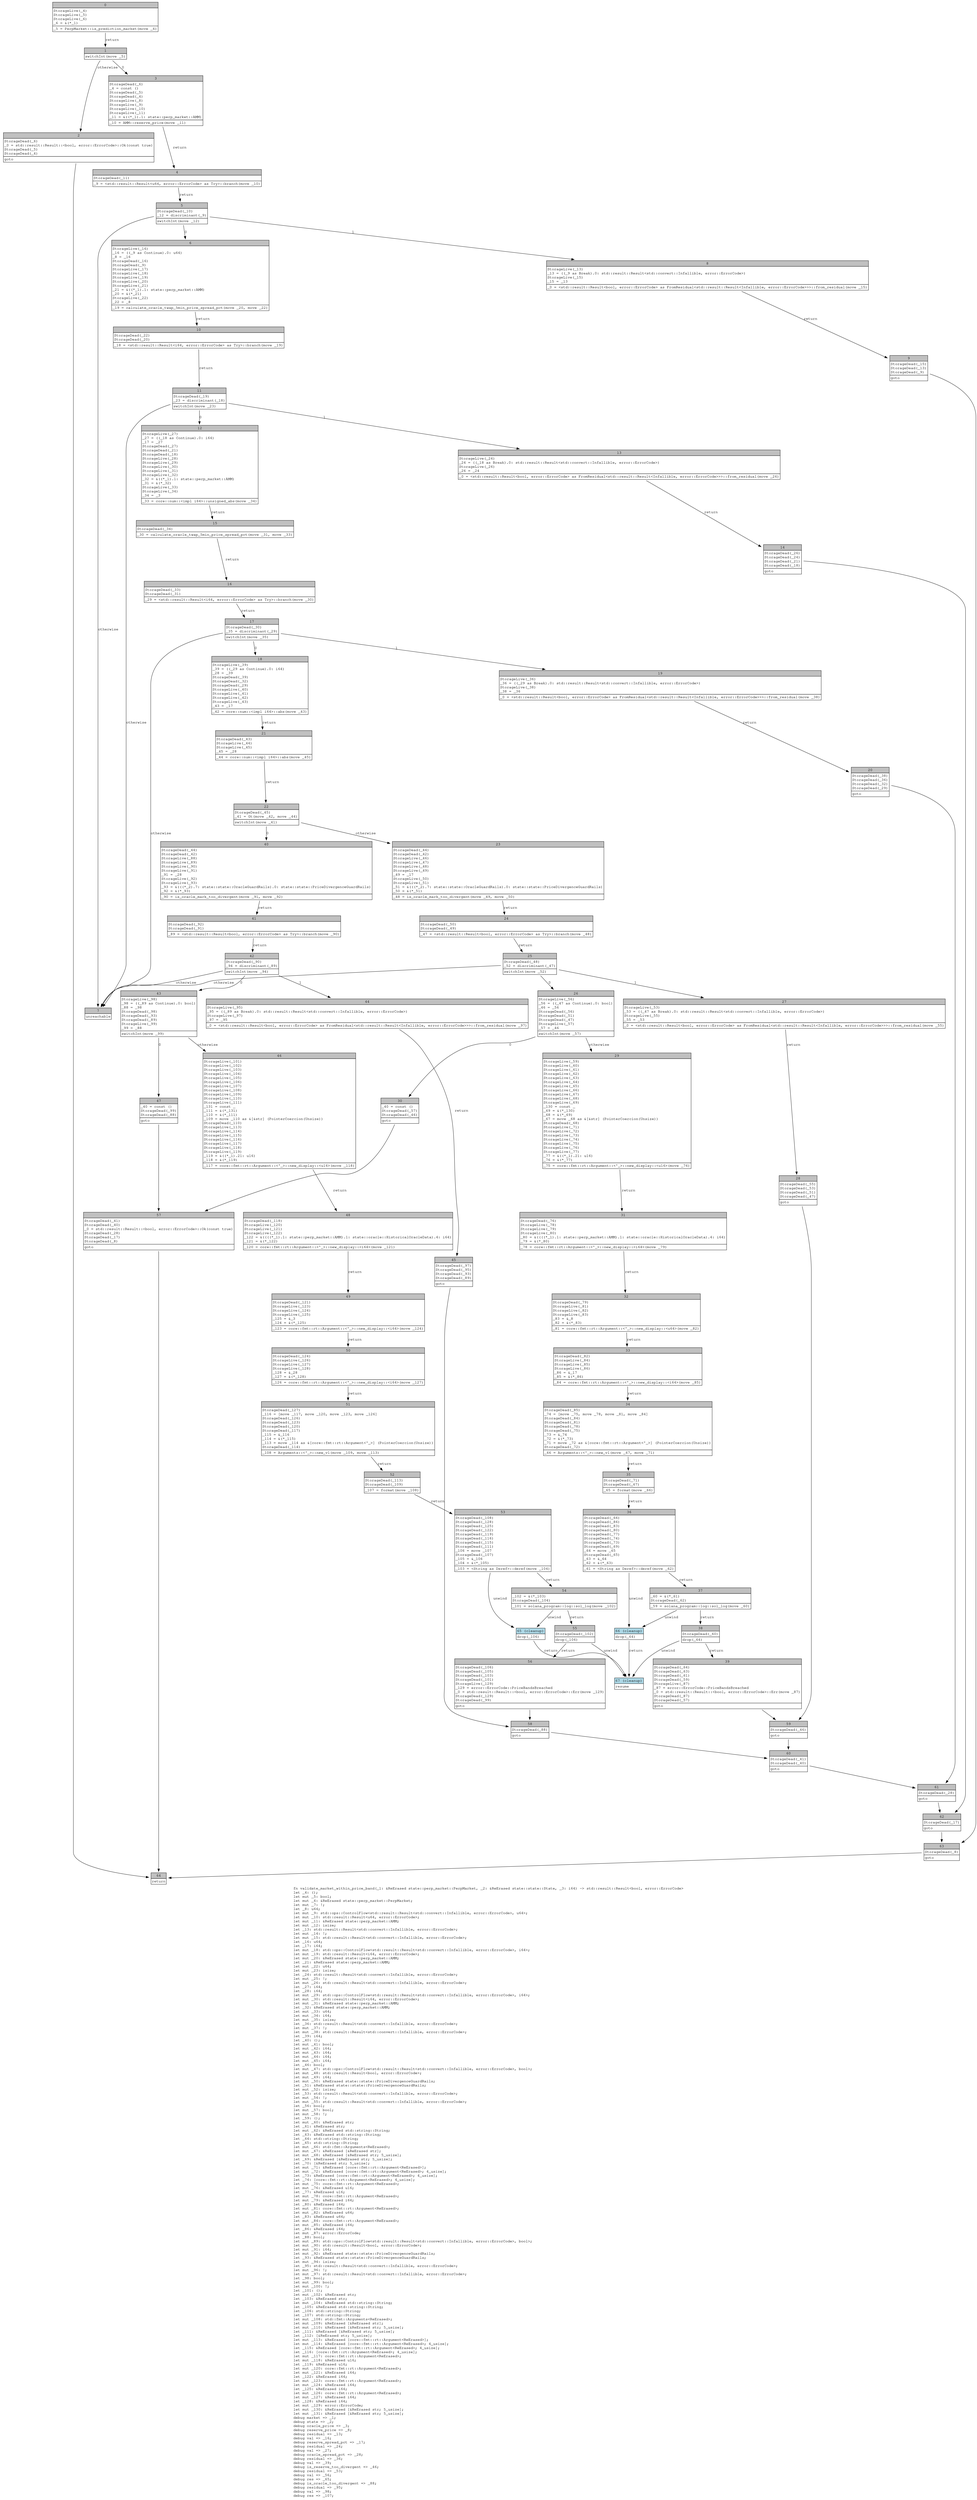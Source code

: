 digraph Mir_0_525 {
    graph [fontname="Courier, monospace"];
    node [fontname="Courier, monospace"];
    edge [fontname="Courier, monospace"];
    label=<fn validate_market_within_price_band(_1: &amp;ReErased state::perp_market::PerpMarket, _2: &amp;ReErased state::state::State, _3: i64) -&gt; std::result::Result&lt;bool, error::ErrorCode&gt;<br align="left"/>let _4: ();<br align="left"/>let mut _5: bool;<br align="left"/>let mut _6: &amp;ReErased state::perp_market::PerpMarket;<br align="left"/>let mut _7: !;<br align="left"/>let _8: u64;<br align="left"/>let mut _9: std::ops::ControlFlow&lt;std::result::Result&lt;std::convert::Infallible, error::ErrorCode&gt;, u64&gt;;<br align="left"/>let mut _10: std::result::Result&lt;u64, error::ErrorCode&gt;;<br align="left"/>let mut _11: &amp;ReErased state::perp_market::AMM;<br align="left"/>let mut _12: isize;<br align="left"/>let _13: std::result::Result&lt;std::convert::Infallible, error::ErrorCode&gt;;<br align="left"/>let mut _14: !;<br align="left"/>let mut _15: std::result::Result&lt;std::convert::Infallible, error::ErrorCode&gt;;<br align="left"/>let _16: u64;<br align="left"/>let _17: i64;<br align="left"/>let mut _18: std::ops::ControlFlow&lt;std::result::Result&lt;std::convert::Infallible, error::ErrorCode&gt;, i64&gt;;<br align="left"/>let mut _19: std::result::Result&lt;i64, error::ErrorCode&gt;;<br align="left"/>let mut _20: &amp;ReErased state::perp_market::AMM;<br align="left"/>let _21: &amp;ReErased state::perp_market::AMM;<br align="left"/>let mut _22: u64;<br align="left"/>let mut _23: isize;<br align="left"/>let _24: std::result::Result&lt;std::convert::Infallible, error::ErrorCode&gt;;<br align="left"/>let mut _25: !;<br align="left"/>let mut _26: std::result::Result&lt;std::convert::Infallible, error::ErrorCode&gt;;<br align="left"/>let _27: i64;<br align="left"/>let _28: i64;<br align="left"/>let mut _29: std::ops::ControlFlow&lt;std::result::Result&lt;std::convert::Infallible, error::ErrorCode&gt;, i64&gt;;<br align="left"/>let mut _30: std::result::Result&lt;i64, error::ErrorCode&gt;;<br align="left"/>let mut _31: &amp;ReErased state::perp_market::AMM;<br align="left"/>let _32: &amp;ReErased state::perp_market::AMM;<br align="left"/>let mut _33: u64;<br align="left"/>let mut _34: i64;<br align="left"/>let mut _35: isize;<br align="left"/>let _36: std::result::Result&lt;std::convert::Infallible, error::ErrorCode&gt;;<br align="left"/>let mut _37: !;<br align="left"/>let mut _38: std::result::Result&lt;std::convert::Infallible, error::ErrorCode&gt;;<br align="left"/>let _39: i64;<br align="left"/>let _40: ();<br align="left"/>let mut _41: bool;<br align="left"/>let mut _42: i64;<br align="left"/>let mut _43: i64;<br align="left"/>let mut _44: i64;<br align="left"/>let mut _45: i64;<br align="left"/>let _46: bool;<br align="left"/>let mut _47: std::ops::ControlFlow&lt;std::result::Result&lt;std::convert::Infallible, error::ErrorCode&gt;, bool&gt;;<br align="left"/>let mut _48: std::result::Result&lt;bool, error::ErrorCode&gt;;<br align="left"/>let mut _49: i64;<br align="left"/>let mut _50: &amp;ReErased state::state::PriceDivergenceGuardRails;<br align="left"/>let _51: &amp;ReErased state::state::PriceDivergenceGuardRails;<br align="left"/>let mut _52: isize;<br align="left"/>let _53: std::result::Result&lt;std::convert::Infallible, error::ErrorCode&gt;;<br align="left"/>let mut _54: !;<br align="left"/>let mut _55: std::result::Result&lt;std::convert::Infallible, error::ErrorCode&gt;;<br align="left"/>let _56: bool;<br align="left"/>let mut _57: bool;<br align="left"/>let mut _58: !;<br align="left"/>let _59: ();<br align="left"/>let mut _60: &amp;ReErased str;<br align="left"/>let _61: &amp;ReErased str;<br align="left"/>let mut _62: &amp;ReErased std::string::String;<br align="left"/>let _63: &amp;ReErased std::string::String;<br align="left"/>let _64: std::string::String;<br align="left"/>let _65: std::string::String;<br align="left"/>let mut _66: std::fmt::Arguments&lt;ReErased&gt;;<br align="left"/>let mut _67: &amp;ReErased [&amp;ReErased str];<br align="left"/>let mut _68: &amp;ReErased [&amp;ReErased str; 5_usize];<br align="left"/>let _69: &amp;ReErased [&amp;ReErased str; 5_usize];<br align="left"/>let _70: [&amp;ReErased str; 5_usize];<br align="left"/>let mut _71: &amp;ReErased [core::fmt::rt::Argument&lt;ReErased&gt;];<br align="left"/>let mut _72: &amp;ReErased [core::fmt::rt::Argument&lt;ReErased&gt;; 4_usize];<br align="left"/>let _73: &amp;ReErased [core::fmt::rt::Argument&lt;ReErased&gt;; 4_usize];<br align="left"/>let _74: [core::fmt::rt::Argument&lt;ReErased&gt;; 4_usize];<br align="left"/>let mut _75: core::fmt::rt::Argument&lt;ReErased&gt;;<br align="left"/>let mut _76: &amp;ReErased u16;<br align="left"/>let _77: &amp;ReErased u16;<br align="left"/>let mut _78: core::fmt::rt::Argument&lt;ReErased&gt;;<br align="left"/>let mut _79: &amp;ReErased i64;<br align="left"/>let _80: &amp;ReErased i64;<br align="left"/>let mut _81: core::fmt::rt::Argument&lt;ReErased&gt;;<br align="left"/>let mut _82: &amp;ReErased u64;<br align="left"/>let _83: &amp;ReErased u64;<br align="left"/>let mut _84: core::fmt::rt::Argument&lt;ReErased&gt;;<br align="left"/>let mut _85: &amp;ReErased i64;<br align="left"/>let _86: &amp;ReErased i64;<br align="left"/>let mut _87: error::ErrorCode;<br align="left"/>let _88: bool;<br align="left"/>let mut _89: std::ops::ControlFlow&lt;std::result::Result&lt;std::convert::Infallible, error::ErrorCode&gt;, bool&gt;;<br align="left"/>let mut _90: std::result::Result&lt;bool, error::ErrorCode&gt;;<br align="left"/>let mut _91: i64;<br align="left"/>let mut _92: &amp;ReErased state::state::PriceDivergenceGuardRails;<br align="left"/>let _93: &amp;ReErased state::state::PriceDivergenceGuardRails;<br align="left"/>let mut _94: isize;<br align="left"/>let _95: std::result::Result&lt;std::convert::Infallible, error::ErrorCode&gt;;<br align="left"/>let mut _96: !;<br align="left"/>let mut _97: std::result::Result&lt;std::convert::Infallible, error::ErrorCode&gt;;<br align="left"/>let _98: bool;<br align="left"/>let mut _99: bool;<br align="left"/>let mut _100: !;<br align="left"/>let _101: ();<br align="left"/>let mut _102: &amp;ReErased str;<br align="left"/>let _103: &amp;ReErased str;<br align="left"/>let mut _104: &amp;ReErased std::string::String;<br align="left"/>let _105: &amp;ReErased std::string::String;<br align="left"/>let _106: std::string::String;<br align="left"/>let _107: std::string::String;<br align="left"/>let mut _108: std::fmt::Arguments&lt;ReErased&gt;;<br align="left"/>let mut _109: &amp;ReErased [&amp;ReErased str];<br align="left"/>let mut _110: &amp;ReErased [&amp;ReErased str; 5_usize];<br align="left"/>let _111: &amp;ReErased [&amp;ReErased str; 5_usize];<br align="left"/>let _112: [&amp;ReErased str; 5_usize];<br align="left"/>let mut _113: &amp;ReErased [core::fmt::rt::Argument&lt;ReErased&gt;];<br align="left"/>let mut _114: &amp;ReErased [core::fmt::rt::Argument&lt;ReErased&gt;; 4_usize];<br align="left"/>let _115: &amp;ReErased [core::fmt::rt::Argument&lt;ReErased&gt;; 4_usize];<br align="left"/>let _116: [core::fmt::rt::Argument&lt;ReErased&gt;; 4_usize];<br align="left"/>let mut _117: core::fmt::rt::Argument&lt;ReErased&gt;;<br align="left"/>let mut _118: &amp;ReErased u16;<br align="left"/>let _119: &amp;ReErased u16;<br align="left"/>let mut _120: core::fmt::rt::Argument&lt;ReErased&gt;;<br align="left"/>let mut _121: &amp;ReErased i64;<br align="left"/>let _122: &amp;ReErased i64;<br align="left"/>let mut _123: core::fmt::rt::Argument&lt;ReErased&gt;;<br align="left"/>let mut _124: &amp;ReErased i64;<br align="left"/>let _125: &amp;ReErased i64;<br align="left"/>let mut _126: core::fmt::rt::Argument&lt;ReErased&gt;;<br align="left"/>let mut _127: &amp;ReErased i64;<br align="left"/>let _128: &amp;ReErased i64;<br align="left"/>let mut _129: error::ErrorCode;<br align="left"/>let mut _130: &amp;ReErased [&amp;ReErased str; 5_usize];<br align="left"/>let mut _131: &amp;ReErased [&amp;ReErased str; 5_usize];<br align="left"/>debug market =&gt; _1;<br align="left"/>debug state =&gt; _2;<br align="left"/>debug oracle_price =&gt; _3;<br align="left"/>debug reserve_price =&gt; _8;<br align="left"/>debug residual =&gt; _13;<br align="left"/>debug val =&gt; _16;<br align="left"/>debug reserve_spread_pct =&gt; _17;<br align="left"/>debug residual =&gt; _24;<br align="left"/>debug val =&gt; _27;<br align="left"/>debug oracle_spread_pct =&gt; _28;<br align="left"/>debug residual =&gt; _36;<br align="left"/>debug val =&gt; _39;<br align="left"/>debug is_reserve_too_divergent =&gt; _46;<br align="left"/>debug residual =&gt; _53;<br align="left"/>debug val =&gt; _56;<br align="left"/>debug res =&gt; _65;<br align="left"/>debug is_oracle_too_divergent =&gt; _88;<br align="left"/>debug residual =&gt; _95;<br align="left"/>debug val =&gt; _98;<br align="left"/>debug res =&gt; _107;<br align="left"/>>;
    bb0__0_525 [shape="none", label=<<table border="0" cellborder="1" cellspacing="0"><tr><td bgcolor="gray" align="center" colspan="1">0</td></tr><tr><td align="left" balign="left">StorageLive(_4)<br/>StorageLive(_5)<br/>StorageLive(_6)<br/>_6 = &amp;(*_1)<br/></td></tr><tr><td align="left">_5 = PerpMarket::is_prediction_market(move _6)</td></tr></table>>];
    bb1__0_525 [shape="none", label=<<table border="0" cellborder="1" cellspacing="0"><tr><td bgcolor="gray" align="center" colspan="1">1</td></tr><tr><td align="left">switchInt(move _5)</td></tr></table>>];
    bb2__0_525 [shape="none", label=<<table border="0" cellborder="1" cellspacing="0"><tr><td bgcolor="gray" align="center" colspan="1">2</td></tr><tr><td align="left" balign="left">StorageDead(_6)<br/>_0 = std::result::Result::&lt;bool, error::ErrorCode&gt;::Ok(const true)<br/>StorageDead(_5)<br/>StorageDead(_4)<br/></td></tr><tr><td align="left">goto</td></tr></table>>];
    bb3__0_525 [shape="none", label=<<table border="0" cellborder="1" cellspacing="0"><tr><td bgcolor="gray" align="center" colspan="1">3</td></tr><tr><td align="left" balign="left">StorageDead(_6)<br/>_4 = const ()<br/>StorageDead(_5)<br/>StorageDead(_4)<br/>StorageLive(_8)<br/>StorageLive(_9)<br/>StorageLive(_10)<br/>StorageLive(_11)<br/>_11 = &amp;((*_1).1: state::perp_market::AMM)<br/></td></tr><tr><td align="left">_10 = AMM::reserve_price(move _11)</td></tr></table>>];
    bb4__0_525 [shape="none", label=<<table border="0" cellborder="1" cellspacing="0"><tr><td bgcolor="gray" align="center" colspan="1">4</td></tr><tr><td align="left" balign="left">StorageDead(_11)<br/></td></tr><tr><td align="left">_9 = &lt;std::result::Result&lt;u64, error::ErrorCode&gt; as Try&gt;::branch(move _10)</td></tr></table>>];
    bb5__0_525 [shape="none", label=<<table border="0" cellborder="1" cellspacing="0"><tr><td bgcolor="gray" align="center" colspan="1">5</td></tr><tr><td align="left" balign="left">StorageDead(_10)<br/>_12 = discriminant(_9)<br/></td></tr><tr><td align="left">switchInt(move _12)</td></tr></table>>];
    bb6__0_525 [shape="none", label=<<table border="0" cellborder="1" cellspacing="0"><tr><td bgcolor="gray" align="center" colspan="1">6</td></tr><tr><td align="left" balign="left">StorageLive(_16)<br/>_16 = ((_9 as Continue).0: u64)<br/>_8 = _16<br/>StorageDead(_16)<br/>StorageDead(_9)<br/>StorageLive(_17)<br/>StorageLive(_18)<br/>StorageLive(_19)<br/>StorageLive(_20)<br/>StorageLive(_21)<br/>_21 = &amp;((*_1).1: state::perp_market::AMM)<br/>_20 = &amp;(*_21)<br/>StorageLive(_22)<br/>_22 = _8<br/></td></tr><tr><td align="left">_19 = calculate_oracle_twap_5min_price_spread_pct(move _20, move _22)</td></tr></table>>];
    bb7__0_525 [shape="none", label=<<table border="0" cellborder="1" cellspacing="0"><tr><td bgcolor="gray" align="center" colspan="1">7</td></tr><tr><td align="left">unreachable</td></tr></table>>];
    bb8__0_525 [shape="none", label=<<table border="0" cellborder="1" cellspacing="0"><tr><td bgcolor="gray" align="center" colspan="1">8</td></tr><tr><td align="left" balign="left">StorageLive(_13)<br/>_13 = ((_9 as Break).0: std::result::Result&lt;std::convert::Infallible, error::ErrorCode&gt;)<br/>StorageLive(_15)<br/>_15 = _13<br/></td></tr><tr><td align="left">_0 = &lt;std::result::Result&lt;bool, error::ErrorCode&gt; as FromResidual&lt;std::result::Result&lt;Infallible, error::ErrorCode&gt;&gt;&gt;::from_residual(move _15)</td></tr></table>>];
    bb9__0_525 [shape="none", label=<<table border="0" cellborder="1" cellspacing="0"><tr><td bgcolor="gray" align="center" colspan="1">9</td></tr><tr><td align="left" balign="left">StorageDead(_15)<br/>StorageDead(_13)<br/>StorageDead(_9)<br/></td></tr><tr><td align="left">goto</td></tr></table>>];
    bb10__0_525 [shape="none", label=<<table border="0" cellborder="1" cellspacing="0"><tr><td bgcolor="gray" align="center" colspan="1">10</td></tr><tr><td align="left" balign="left">StorageDead(_22)<br/>StorageDead(_20)<br/></td></tr><tr><td align="left">_18 = &lt;std::result::Result&lt;i64, error::ErrorCode&gt; as Try&gt;::branch(move _19)</td></tr></table>>];
    bb11__0_525 [shape="none", label=<<table border="0" cellborder="1" cellspacing="0"><tr><td bgcolor="gray" align="center" colspan="1">11</td></tr><tr><td align="left" balign="left">StorageDead(_19)<br/>_23 = discriminant(_18)<br/></td></tr><tr><td align="left">switchInt(move _23)</td></tr></table>>];
    bb12__0_525 [shape="none", label=<<table border="0" cellborder="1" cellspacing="0"><tr><td bgcolor="gray" align="center" colspan="1">12</td></tr><tr><td align="left" balign="left">StorageLive(_27)<br/>_27 = ((_18 as Continue).0: i64)<br/>_17 = _27<br/>StorageDead(_27)<br/>StorageDead(_21)<br/>StorageDead(_18)<br/>StorageLive(_28)<br/>StorageLive(_29)<br/>StorageLive(_30)<br/>StorageLive(_31)<br/>StorageLive(_32)<br/>_32 = &amp;((*_1).1: state::perp_market::AMM)<br/>_31 = &amp;(*_32)<br/>StorageLive(_33)<br/>StorageLive(_34)<br/>_34 = _3<br/></td></tr><tr><td align="left">_33 = core::num::&lt;impl i64&gt;::unsigned_abs(move _34)</td></tr></table>>];
    bb13__0_525 [shape="none", label=<<table border="0" cellborder="1" cellspacing="0"><tr><td bgcolor="gray" align="center" colspan="1">13</td></tr><tr><td align="left" balign="left">StorageLive(_24)<br/>_24 = ((_18 as Break).0: std::result::Result&lt;std::convert::Infallible, error::ErrorCode&gt;)<br/>StorageLive(_26)<br/>_26 = _24<br/></td></tr><tr><td align="left">_0 = &lt;std::result::Result&lt;bool, error::ErrorCode&gt; as FromResidual&lt;std::result::Result&lt;Infallible, error::ErrorCode&gt;&gt;&gt;::from_residual(move _26)</td></tr></table>>];
    bb14__0_525 [shape="none", label=<<table border="0" cellborder="1" cellspacing="0"><tr><td bgcolor="gray" align="center" colspan="1">14</td></tr><tr><td align="left" balign="left">StorageDead(_26)<br/>StorageDead(_24)<br/>StorageDead(_21)<br/>StorageDead(_18)<br/></td></tr><tr><td align="left">goto</td></tr></table>>];
    bb15__0_525 [shape="none", label=<<table border="0" cellborder="1" cellspacing="0"><tr><td bgcolor="gray" align="center" colspan="1">15</td></tr><tr><td align="left" balign="left">StorageDead(_34)<br/></td></tr><tr><td align="left">_30 = calculate_oracle_twap_5min_price_spread_pct(move _31, move _33)</td></tr></table>>];
    bb16__0_525 [shape="none", label=<<table border="0" cellborder="1" cellspacing="0"><tr><td bgcolor="gray" align="center" colspan="1">16</td></tr><tr><td align="left" balign="left">StorageDead(_33)<br/>StorageDead(_31)<br/></td></tr><tr><td align="left">_29 = &lt;std::result::Result&lt;i64, error::ErrorCode&gt; as Try&gt;::branch(move _30)</td></tr></table>>];
    bb17__0_525 [shape="none", label=<<table border="0" cellborder="1" cellspacing="0"><tr><td bgcolor="gray" align="center" colspan="1">17</td></tr><tr><td align="left" balign="left">StorageDead(_30)<br/>_35 = discriminant(_29)<br/></td></tr><tr><td align="left">switchInt(move _35)</td></tr></table>>];
    bb18__0_525 [shape="none", label=<<table border="0" cellborder="1" cellspacing="0"><tr><td bgcolor="gray" align="center" colspan="1">18</td></tr><tr><td align="left" balign="left">StorageLive(_39)<br/>_39 = ((_29 as Continue).0: i64)<br/>_28 = _39<br/>StorageDead(_39)<br/>StorageDead(_32)<br/>StorageDead(_29)<br/>StorageLive(_40)<br/>StorageLive(_41)<br/>StorageLive(_42)<br/>StorageLive(_43)<br/>_43 = _17<br/></td></tr><tr><td align="left">_42 = core::num::&lt;impl i64&gt;::abs(move _43)</td></tr></table>>];
    bb19__0_525 [shape="none", label=<<table border="0" cellborder="1" cellspacing="0"><tr><td bgcolor="gray" align="center" colspan="1">19</td></tr><tr><td align="left" balign="left">StorageLive(_36)<br/>_36 = ((_29 as Break).0: std::result::Result&lt;std::convert::Infallible, error::ErrorCode&gt;)<br/>StorageLive(_38)<br/>_38 = _36<br/></td></tr><tr><td align="left">_0 = &lt;std::result::Result&lt;bool, error::ErrorCode&gt; as FromResidual&lt;std::result::Result&lt;Infallible, error::ErrorCode&gt;&gt;&gt;::from_residual(move _38)</td></tr></table>>];
    bb20__0_525 [shape="none", label=<<table border="0" cellborder="1" cellspacing="0"><tr><td bgcolor="gray" align="center" colspan="1">20</td></tr><tr><td align="left" balign="left">StorageDead(_38)<br/>StorageDead(_36)<br/>StorageDead(_32)<br/>StorageDead(_29)<br/></td></tr><tr><td align="left">goto</td></tr></table>>];
    bb21__0_525 [shape="none", label=<<table border="0" cellborder="1" cellspacing="0"><tr><td bgcolor="gray" align="center" colspan="1">21</td></tr><tr><td align="left" balign="left">StorageDead(_43)<br/>StorageLive(_44)<br/>StorageLive(_45)<br/>_45 = _28<br/></td></tr><tr><td align="left">_44 = core::num::&lt;impl i64&gt;::abs(move _45)</td></tr></table>>];
    bb22__0_525 [shape="none", label=<<table border="0" cellborder="1" cellspacing="0"><tr><td bgcolor="gray" align="center" colspan="1">22</td></tr><tr><td align="left" balign="left">StorageDead(_45)<br/>_41 = Gt(move _42, move _44)<br/></td></tr><tr><td align="left">switchInt(move _41)</td></tr></table>>];
    bb23__0_525 [shape="none", label=<<table border="0" cellborder="1" cellspacing="0"><tr><td bgcolor="gray" align="center" colspan="1">23</td></tr><tr><td align="left" balign="left">StorageDead(_44)<br/>StorageDead(_42)<br/>StorageLive(_46)<br/>StorageLive(_47)<br/>StorageLive(_48)<br/>StorageLive(_49)<br/>_49 = _17<br/>StorageLive(_50)<br/>StorageLive(_51)<br/>_51 = &amp;(((*_2).7: state::state::OracleGuardRails).0: state::state::PriceDivergenceGuardRails)<br/>_50 = &amp;(*_51)<br/></td></tr><tr><td align="left">_48 = is_oracle_mark_too_divergent(move _49, move _50)</td></tr></table>>];
    bb24__0_525 [shape="none", label=<<table border="0" cellborder="1" cellspacing="0"><tr><td bgcolor="gray" align="center" colspan="1">24</td></tr><tr><td align="left" balign="left">StorageDead(_50)<br/>StorageDead(_49)<br/></td></tr><tr><td align="left">_47 = &lt;std::result::Result&lt;bool, error::ErrorCode&gt; as Try&gt;::branch(move _48)</td></tr></table>>];
    bb25__0_525 [shape="none", label=<<table border="0" cellborder="1" cellspacing="0"><tr><td bgcolor="gray" align="center" colspan="1">25</td></tr><tr><td align="left" balign="left">StorageDead(_48)<br/>_52 = discriminant(_47)<br/></td></tr><tr><td align="left">switchInt(move _52)</td></tr></table>>];
    bb26__0_525 [shape="none", label=<<table border="0" cellborder="1" cellspacing="0"><tr><td bgcolor="gray" align="center" colspan="1">26</td></tr><tr><td align="left" balign="left">StorageLive(_56)<br/>_56 = ((_47 as Continue).0: bool)<br/>_46 = _56<br/>StorageDead(_56)<br/>StorageDead(_51)<br/>StorageDead(_47)<br/>StorageLive(_57)<br/>_57 = _46<br/></td></tr><tr><td align="left">switchInt(move _57)</td></tr></table>>];
    bb27__0_525 [shape="none", label=<<table border="0" cellborder="1" cellspacing="0"><tr><td bgcolor="gray" align="center" colspan="1">27</td></tr><tr><td align="left" balign="left">StorageLive(_53)<br/>_53 = ((_47 as Break).0: std::result::Result&lt;std::convert::Infallible, error::ErrorCode&gt;)<br/>StorageLive(_55)<br/>_55 = _53<br/></td></tr><tr><td align="left">_0 = &lt;std::result::Result&lt;bool, error::ErrorCode&gt; as FromResidual&lt;std::result::Result&lt;Infallible, error::ErrorCode&gt;&gt;&gt;::from_residual(move _55)</td></tr></table>>];
    bb28__0_525 [shape="none", label=<<table border="0" cellborder="1" cellspacing="0"><tr><td bgcolor="gray" align="center" colspan="1">28</td></tr><tr><td align="left" balign="left">StorageDead(_55)<br/>StorageDead(_53)<br/>StorageDead(_51)<br/>StorageDead(_47)<br/></td></tr><tr><td align="left">goto</td></tr></table>>];
    bb29__0_525 [shape="none", label=<<table border="0" cellborder="1" cellspacing="0"><tr><td bgcolor="gray" align="center" colspan="1">29</td></tr><tr><td align="left" balign="left">StorageLive(_59)<br/>StorageLive(_60)<br/>StorageLive(_61)<br/>StorageLive(_62)<br/>StorageLive(_63)<br/>StorageLive(_64)<br/>StorageLive(_65)<br/>StorageLive(_66)<br/>StorageLive(_67)<br/>StorageLive(_68)<br/>StorageLive(_69)<br/>_130 = const _<br/>_69 = &amp;(*_130)<br/>_68 = &amp;(*_69)<br/>_67 = move _68 as &amp;[&amp;str] (PointerCoercion(Unsize))<br/>StorageDead(_68)<br/>StorageLive(_71)<br/>StorageLive(_72)<br/>StorageLive(_73)<br/>StorageLive(_74)<br/>StorageLive(_75)<br/>StorageLive(_76)<br/>StorageLive(_77)<br/>_77 = &amp;((*_1).21: u16)<br/>_76 = &amp;(*_77)<br/></td></tr><tr><td align="left">_75 = core::fmt::rt::Argument::&lt;'_&gt;::new_display::&lt;u16&gt;(move _76)</td></tr></table>>];
    bb30__0_525 [shape="none", label=<<table border="0" cellborder="1" cellspacing="0"><tr><td bgcolor="gray" align="center" colspan="1">30</td></tr><tr><td align="left" balign="left">_40 = const ()<br/>StorageDead(_57)<br/>StorageDead(_46)<br/></td></tr><tr><td align="left">goto</td></tr></table>>];
    bb31__0_525 [shape="none", label=<<table border="0" cellborder="1" cellspacing="0"><tr><td bgcolor="gray" align="center" colspan="1">31</td></tr><tr><td align="left" balign="left">StorageDead(_76)<br/>StorageLive(_78)<br/>StorageLive(_79)<br/>StorageLive(_80)<br/>_80 = &amp;((((*_1).1: state::perp_market::AMM).1: state::oracle::HistoricalOracleData).4: i64)<br/>_79 = &amp;(*_80)<br/></td></tr><tr><td align="left">_78 = core::fmt::rt::Argument::&lt;'_&gt;::new_display::&lt;i64&gt;(move _79)</td></tr></table>>];
    bb32__0_525 [shape="none", label=<<table border="0" cellborder="1" cellspacing="0"><tr><td bgcolor="gray" align="center" colspan="1">32</td></tr><tr><td align="left" balign="left">StorageDead(_79)<br/>StorageLive(_81)<br/>StorageLive(_82)<br/>StorageLive(_83)<br/>_83 = &amp;_8<br/>_82 = &amp;(*_83)<br/></td></tr><tr><td align="left">_81 = core::fmt::rt::Argument::&lt;'_&gt;::new_display::&lt;u64&gt;(move _82)</td></tr></table>>];
    bb33__0_525 [shape="none", label=<<table border="0" cellborder="1" cellspacing="0"><tr><td bgcolor="gray" align="center" colspan="1">33</td></tr><tr><td align="left" balign="left">StorageDead(_82)<br/>StorageLive(_84)<br/>StorageLive(_85)<br/>StorageLive(_86)<br/>_86 = &amp;_17<br/>_85 = &amp;(*_86)<br/></td></tr><tr><td align="left">_84 = core::fmt::rt::Argument::&lt;'_&gt;::new_display::&lt;i64&gt;(move _85)</td></tr></table>>];
    bb34__0_525 [shape="none", label=<<table border="0" cellborder="1" cellspacing="0"><tr><td bgcolor="gray" align="center" colspan="1">34</td></tr><tr><td align="left" balign="left">StorageDead(_85)<br/>_74 = [move _75, move _78, move _81, move _84]<br/>StorageDead(_84)<br/>StorageDead(_81)<br/>StorageDead(_78)<br/>StorageDead(_75)<br/>_73 = &amp;_74<br/>_72 = &amp;(*_73)<br/>_71 = move _72 as &amp;[core::fmt::rt::Argument&lt;'_&gt;] (PointerCoercion(Unsize))<br/>StorageDead(_72)<br/></td></tr><tr><td align="left">_66 = Arguments::&lt;'_&gt;::new_v1(move _67, move _71)</td></tr></table>>];
    bb35__0_525 [shape="none", label=<<table border="0" cellborder="1" cellspacing="0"><tr><td bgcolor="gray" align="center" colspan="1">35</td></tr><tr><td align="left" balign="left">StorageDead(_71)<br/>StorageDead(_67)<br/></td></tr><tr><td align="left">_65 = format(move _66)</td></tr></table>>];
    bb36__0_525 [shape="none", label=<<table border="0" cellborder="1" cellspacing="0"><tr><td bgcolor="gray" align="center" colspan="1">36</td></tr><tr><td align="left" balign="left">StorageDead(_66)<br/>StorageDead(_86)<br/>StorageDead(_83)<br/>StorageDead(_80)<br/>StorageDead(_77)<br/>StorageDead(_74)<br/>StorageDead(_73)<br/>StorageDead(_69)<br/>_64 = move _65<br/>StorageDead(_65)<br/>_63 = &amp;_64<br/>_62 = &amp;(*_63)<br/></td></tr><tr><td align="left">_61 = &lt;String as Deref&gt;::deref(move _62)</td></tr></table>>];
    bb37__0_525 [shape="none", label=<<table border="0" cellborder="1" cellspacing="0"><tr><td bgcolor="gray" align="center" colspan="1">37</td></tr><tr><td align="left" balign="left">_60 = &amp;(*_61)<br/>StorageDead(_62)<br/></td></tr><tr><td align="left">_59 = solana_program::log::sol_log(move _60)</td></tr></table>>];
    bb38__0_525 [shape="none", label=<<table border="0" cellborder="1" cellspacing="0"><tr><td bgcolor="gray" align="center" colspan="1">38</td></tr><tr><td align="left" balign="left">StorageDead(_60)<br/></td></tr><tr><td align="left">drop(_64)</td></tr></table>>];
    bb39__0_525 [shape="none", label=<<table border="0" cellborder="1" cellspacing="0"><tr><td bgcolor="gray" align="center" colspan="1">39</td></tr><tr><td align="left" balign="left">StorageDead(_64)<br/>StorageDead(_63)<br/>StorageDead(_61)<br/>StorageDead(_59)<br/>StorageLive(_87)<br/>_87 = error::ErrorCode::PriceBandsBreached<br/>_0 = std::result::Result::&lt;bool, error::ErrorCode&gt;::Err(move _87)<br/>StorageDead(_87)<br/>StorageDead(_57)<br/></td></tr><tr><td align="left">goto</td></tr></table>>];
    bb40__0_525 [shape="none", label=<<table border="0" cellborder="1" cellspacing="0"><tr><td bgcolor="gray" align="center" colspan="1">40</td></tr><tr><td align="left" balign="left">StorageDead(_44)<br/>StorageDead(_42)<br/>StorageLive(_88)<br/>StorageLive(_89)<br/>StorageLive(_90)<br/>StorageLive(_91)<br/>_91 = _28<br/>StorageLive(_92)<br/>StorageLive(_93)<br/>_93 = &amp;(((*_2).7: state::state::OracleGuardRails).0: state::state::PriceDivergenceGuardRails)<br/>_92 = &amp;(*_93)<br/></td></tr><tr><td align="left">_90 = is_oracle_mark_too_divergent(move _91, move _92)</td></tr></table>>];
    bb41__0_525 [shape="none", label=<<table border="0" cellborder="1" cellspacing="0"><tr><td bgcolor="gray" align="center" colspan="1">41</td></tr><tr><td align="left" balign="left">StorageDead(_92)<br/>StorageDead(_91)<br/></td></tr><tr><td align="left">_89 = &lt;std::result::Result&lt;bool, error::ErrorCode&gt; as Try&gt;::branch(move _90)</td></tr></table>>];
    bb42__0_525 [shape="none", label=<<table border="0" cellborder="1" cellspacing="0"><tr><td bgcolor="gray" align="center" colspan="1">42</td></tr><tr><td align="left" balign="left">StorageDead(_90)<br/>_94 = discriminant(_89)<br/></td></tr><tr><td align="left">switchInt(move _94)</td></tr></table>>];
    bb43__0_525 [shape="none", label=<<table border="0" cellborder="1" cellspacing="0"><tr><td bgcolor="gray" align="center" colspan="1">43</td></tr><tr><td align="left" balign="left">StorageLive(_98)<br/>_98 = ((_89 as Continue).0: bool)<br/>_88 = _98<br/>StorageDead(_98)<br/>StorageDead(_93)<br/>StorageDead(_89)<br/>StorageLive(_99)<br/>_99 = _88<br/></td></tr><tr><td align="left">switchInt(move _99)</td></tr></table>>];
    bb44__0_525 [shape="none", label=<<table border="0" cellborder="1" cellspacing="0"><tr><td bgcolor="gray" align="center" colspan="1">44</td></tr><tr><td align="left" balign="left">StorageLive(_95)<br/>_95 = ((_89 as Break).0: std::result::Result&lt;std::convert::Infallible, error::ErrorCode&gt;)<br/>StorageLive(_97)<br/>_97 = _95<br/></td></tr><tr><td align="left">_0 = &lt;std::result::Result&lt;bool, error::ErrorCode&gt; as FromResidual&lt;std::result::Result&lt;Infallible, error::ErrorCode&gt;&gt;&gt;::from_residual(move _97)</td></tr></table>>];
    bb45__0_525 [shape="none", label=<<table border="0" cellborder="1" cellspacing="0"><tr><td bgcolor="gray" align="center" colspan="1">45</td></tr><tr><td align="left" balign="left">StorageDead(_97)<br/>StorageDead(_95)<br/>StorageDead(_93)<br/>StorageDead(_89)<br/></td></tr><tr><td align="left">goto</td></tr></table>>];
    bb46__0_525 [shape="none", label=<<table border="0" cellborder="1" cellspacing="0"><tr><td bgcolor="gray" align="center" colspan="1">46</td></tr><tr><td align="left" balign="left">StorageLive(_101)<br/>StorageLive(_102)<br/>StorageLive(_103)<br/>StorageLive(_104)<br/>StorageLive(_105)<br/>StorageLive(_106)<br/>StorageLive(_107)<br/>StorageLive(_108)<br/>StorageLive(_109)<br/>StorageLive(_110)<br/>StorageLive(_111)<br/>_131 = const _<br/>_111 = &amp;(*_131)<br/>_110 = &amp;(*_111)<br/>_109 = move _110 as &amp;[&amp;str] (PointerCoercion(Unsize))<br/>StorageDead(_110)<br/>StorageLive(_113)<br/>StorageLive(_114)<br/>StorageLive(_115)<br/>StorageLive(_116)<br/>StorageLive(_117)<br/>StorageLive(_118)<br/>StorageLive(_119)<br/>_119 = &amp;((*_1).21: u16)<br/>_118 = &amp;(*_119)<br/></td></tr><tr><td align="left">_117 = core::fmt::rt::Argument::&lt;'_&gt;::new_display::&lt;u16&gt;(move _118)</td></tr></table>>];
    bb47__0_525 [shape="none", label=<<table border="0" cellborder="1" cellspacing="0"><tr><td bgcolor="gray" align="center" colspan="1">47</td></tr><tr><td align="left" balign="left">_40 = const ()<br/>StorageDead(_99)<br/>StorageDead(_88)<br/></td></tr><tr><td align="left">goto</td></tr></table>>];
    bb48__0_525 [shape="none", label=<<table border="0" cellborder="1" cellspacing="0"><tr><td bgcolor="gray" align="center" colspan="1">48</td></tr><tr><td align="left" balign="left">StorageDead(_118)<br/>StorageLive(_120)<br/>StorageLive(_121)<br/>StorageLive(_122)<br/>_122 = &amp;((((*_1).1: state::perp_market::AMM).1: state::oracle::HistoricalOracleData).4: i64)<br/>_121 = &amp;(*_122)<br/></td></tr><tr><td align="left">_120 = core::fmt::rt::Argument::&lt;'_&gt;::new_display::&lt;i64&gt;(move _121)</td></tr></table>>];
    bb49__0_525 [shape="none", label=<<table border="0" cellborder="1" cellspacing="0"><tr><td bgcolor="gray" align="center" colspan="1">49</td></tr><tr><td align="left" balign="left">StorageDead(_121)<br/>StorageLive(_123)<br/>StorageLive(_124)<br/>StorageLive(_125)<br/>_125 = &amp;_3<br/>_124 = &amp;(*_125)<br/></td></tr><tr><td align="left">_123 = core::fmt::rt::Argument::&lt;'_&gt;::new_display::&lt;i64&gt;(move _124)</td></tr></table>>];
    bb50__0_525 [shape="none", label=<<table border="0" cellborder="1" cellspacing="0"><tr><td bgcolor="gray" align="center" colspan="1">50</td></tr><tr><td align="left" balign="left">StorageDead(_124)<br/>StorageLive(_126)<br/>StorageLive(_127)<br/>StorageLive(_128)<br/>_128 = &amp;_28<br/>_127 = &amp;(*_128)<br/></td></tr><tr><td align="left">_126 = core::fmt::rt::Argument::&lt;'_&gt;::new_display::&lt;i64&gt;(move _127)</td></tr></table>>];
    bb51__0_525 [shape="none", label=<<table border="0" cellborder="1" cellspacing="0"><tr><td bgcolor="gray" align="center" colspan="1">51</td></tr><tr><td align="left" balign="left">StorageDead(_127)<br/>_116 = [move _117, move _120, move _123, move _126]<br/>StorageDead(_126)<br/>StorageDead(_123)<br/>StorageDead(_120)<br/>StorageDead(_117)<br/>_115 = &amp;_116<br/>_114 = &amp;(*_115)<br/>_113 = move _114 as &amp;[core::fmt::rt::Argument&lt;'_&gt;] (PointerCoercion(Unsize))<br/>StorageDead(_114)<br/></td></tr><tr><td align="left">_108 = Arguments::&lt;'_&gt;::new_v1(move _109, move _113)</td></tr></table>>];
    bb52__0_525 [shape="none", label=<<table border="0" cellborder="1" cellspacing="0"><tr><td bgcolor="gray" align="center" colspan="1">52</td></tr><tr><td align="left" balign="left">StorageDead(_113)<br/>StorageDead(_109)<br/></td></tr><tr><td align="left">_107 = format(move _108)</td></tr></table>>];
    bb53__0_525 [shape="none", label=<<table border="0" cellborder="1" cellspacing="0"><tr><td bgcolor="gray" align="center" colspan="1">53</td></tr><tr><td align="left" balign="left">StorageDead(_108)<br/>StorageDead(_128)<br/>StorageDead(_125)<br/>StorageDead(_122)<br/>StorageDead(_119)<br/>StorageDead(_116)<br/>StorageDead(_115)<br/>StorageDead(_111)<br/>_106 = move _107<br/>StorageDead(_107)<br/>_105 = &amp;_106<br/>_104 = &amp;(*_105)<br/></td></tr><tr><td align="left">_103 = &lt;String as Deref&gt;::deref(move _104)</td></tr></table>>];
    bb54__0_525 [shape="none", label=<<table border="0" cellborder="1" cellspacing="0"><tr><td bgcolor="gray" align="center" colspan="1">54</td></tr><tr><td align="left" balign="left">_102 = &amp;(*_103)<br/>StorageDead(_104)<br/></td></tr><tr><td align="left">_101 = solana_program::log::sol_log(move _102)</td></tr></table>>];
    bb55__0_525 [shape="none", label=<<table border="0" cellborder="1" cellspacing="0"><tr><td bgcolor="gray" align="center" colspan="1">55</td></tr><tr><td align="left" balign="left">StorageDead(_102)<br/></td></tr><tr><td align="left">drop(_106)</td></tr></table>>];
    bb56__0_525 [shape="none", label=<<table border="0" cellborder="1" cellspacing="0"><tr><td bgcolor="gray" align="center" colspan="1">56</td></tr><tr><td align="left" balign="left">StorageDead(_106)<br/>StorageDead(_105)<br/>StorageDead(_103)<br/>StorageDead(_101)<br/>StorageLive(_129)<br/>_129 = error::ErrorCode::PriceBandsBreached<br/>_0 = std::result::Result::&lt;bool, error::ErrorCode&gt;::Err(move _129)<br/>StorageDead(_129)<br/>StorageDead(_99)<br/></td></tr><tr><td align="left">goto</td></tr></table>>];
    bb57__0_525 [shape="none", label=<<table border="0" cellborder="1" cellspacing="0"><tr><td bgcolor="gray" align="center" colspan="1">57</td></tr><tr><td align="left" balign="left">StorageDead(_41)<br/>StorageDead(_40)<br/>_0 = std::result::Result::&lt;bool, error::ErrorCode&gt;::Ok(const true)<br/>StorageDead(_28)<br/>StorageDead(_17)<br/>StorageDead(_8)<br/></td></tr><tr><td align="left">goto</td></tr></table>>];
    bb58__0_525 [shape="none", label=<<table border="0" cellborder="1" cellspacing="0"><tr><td bgcolor="gray" align="center" colspan="1">58</td></tr><tr><td align="left" balign="left">StorageDead(_88)<br/></td></tr><tr><td align="left">goto</td></tr></table>>];
    bb59__0_525 [shape="none", label=<<table border="0" cellborder="1" cellspacing="0"><tr><td bgcolor="gray" align="center" colspan="1">59</td></tr><tr><td align="left" balign="left">StorageDead(_46)<br/></td></tr><tr><td align="left">goto</td></tr></table>>];
    bb60__0_525 [shape="none", label=<<table border="0" cellborder="1" cellspacing="0"><tr><td bgcolor="gray" align="center" colspan="1">60</td></tr><tr><td align="left" balign="left">StorageDead(_41)<br/>StorageDead(_40)<br/></td></tr><tr><td align="left">goto</td></tr></table>>];
    bb61__0_525 [shape="none", label=<<table border="0" cellborder="1" cellspacing="0"><tr><td bgcolor="gray" align="center" colspan="1">61</td></tr><tr><td align="left" balign="left">StorageDead(_28)<br/></td></tr><tr><td align="left">goto</td></tr></table>>];
    bb62__0_525 [shape="none", label=<<table border="0" cellborder="1" cellspacing="0"><tr><td bgcolor="gray" align="center" colspan="1">62</td></tr><tr><td align="left" balign="left">StorageDead(_17)<br/></td></tr><tr><td align="left">goto</td></tr></table>>];
    bb63__0_525 [shape="none", label=<<table border="0" cellborder="1" cellspacing="0"><tr><td bgcolor="gray" align="center" colspan="1">63</td></tr><tr><td align="left" balign="left">StorageDead(_8)<br/></td></tr><tr><td align="left">goto</td></tr></table>>];
    bb64__0_525 [shape="none", label=<<table border="0" cellborder="1" cellspacing="0"><tr><td bgcolor="gray" align="center" colspan="1">64</td></tr><tr><td align="left">return</td></tr></table>>];
    bb65__0_525 [shape="none", label=<<table border="0" cellborder="1" cellspacing="0"><tr><td bgcolor="lightblue" align="center" colspan="1">65 (cleanup)</td></tr><tr><td align="left">drop(_106)</td></tr></table>>];
    bb66__0_525 [shape="none", label=<<table border="0" cellborder="1" cellspacing="0"><tr><td bgcolor="lightblue" align="center" colspan="1">66 (cleanup)</td></tr><tr><td align="left">drop(_64)</td></tr></table>>];
    bb67__0_525 [shape="none", label=<<table border="0" cellborder="1" cellspacing="0"><tr><td bgcolor="lightblue" align="center" colspan="1">67 (cleanup)</td></tr><tr><td align="left">resume</td></tr></table>>];
    bb0__0_525 -> bb1__0_525 [label="return"];
    bb1__0_525 -> bb3__0_525 [label="0"];
    bb1__0_525 -> bb2__0_525 [label="otherwise"];
    bb2__0_525 -> bb64__0_525 [label=""];
    bb3__0_525 -> bb4__0_525 [label="return"];
    bb4__0_525 -> bb5__0_525 [label="return"];
    bb5__0_525 -> bb6__0_525 [label="0"];
    bb5__0_525 -> bb8__0_525 [label="1"];
    bb5__0_525 -> bb7__0_525 [label="otherwise"];
    bb6__0_525 -> bb10__0_525 [label="return"];
    bb8__0_525 -> bb9__0_525 [label="return"];
    bb9__0_525 -> bb63__0_525 [label=""];
    bb10__0_525 -> bb11__0_525 [label="return"];
    bb11__0_525 -> bb12__0_525 [label="0"];
    bb11__0_525 -> bb13__0_525 [label="1"];
    bb11__0_525 -> bb7__0_525 [label="otherwise"];
    bb12__0_525 -> bb15__0_525 [label="return"];
    bb13__0_525 -> bb14__0_525 [label="return"];
    bb14__0_525 -> bb62__0_525 [label=""];
    bb15__0_525 -> bb16__0_525 [label="return"];
    bb16__0_525 -> bb17__0_525 [label="return"];
    bb17__0_525 -> bb18__0_525 [label="0"];
    bb17__0_525 -> bb19__0_525 [label="1"];
    bb17__0_525 -> bb7__0_525 [label="otherwise"];
    bb18__0_525 -> bb21__0_525 [label="return"];
    bb19__0_525 -> bb20__0_525 [label="return"];
    bb20__0_525 -> bb61__0_525 [label=""];
    bb21__0_525 -> bb22__0_525 [label="return"];
    bb22__0_525 -> bb40__0_525 [label="0"];
    bb22__0_525 -> bb23__0_525 [label="otherwise"];
    bb23__0_525 -> bb24__0_525 [label="return"];
    bb24__0_525 -> bb25__0_525 [label="return"];
    bb25__0_525 -> bb26__0_525 [label="0"];
    bb25__0_525 -> bb27__0_525 [label="1"];
    bb25__0_525 -> bb7__0_525 [label="otherwise"];
    bb26__0_525 -> bb30__0_525 [label="0"];
    bb26__0_525 -> bb29__0_525 [label="otherwise"];
    bb27__0_525 -> bb28__0_525 [label="return"];
    bb28__0_525 -> bb59__0_525 [label=""];
    bb29__0_525 -> bb31__0_525 [label="return"];
    bb30__0_525 -> bb57__0_525 [label=""];
    bb31__0_525 -> bb32__0_525 [label="return"];
    bb32__0_525 -> bb33__0_525 [label="return"];
    bb33__0_525 -> bb34__0_525 [label="return"];
    bb34__0_525 -> bb35__0_525 [label="return"];
    bb35__0_525 -> bb36__0_525 [label="return"];
    bb36__0_525 -> bb37__0_525 [label="return"];
    bb36__0_525 -> bb66__0_525 [label="unwind"];
    bb37__0_525 -> bb38__0_525 [label="return"];
    bb37__0_525 -> bb66__0_525 [label="unwind"];
    bb38__0_525 -> bb39__0_525 [label="return"];
    bb38__0_525 -> bb67__0_525 [label="unwind"];
    bb39__0_525 -> bb59__0_525 [label=""];
    bb40__0_525 -> bb41__0_525 [label="return"];
    bb41__0_525 -> bb42__0_525 [label="return"];
    bb42__0_525 -> bb43__0_525 [label="0"];
    bb42__0_525 -> bb44__0_525 [label="1"];
    bb42__0_525 -> bb7__0_525 [label="otherwise"];
    bb43__0_525 -> bb47__0_525 [label="0"];
    bb43__0_525 -> bb46__0_525 [label="otherwise"];
    bb44__0_525 -> bb45__0_525 [label="return"];
    bb45__0_525 -> bb58__0_525 [label=""];
    bb46__0_525 -> bb48__0_525 [label="return"];
    bb47__0_525 -> bb57__0_525 [label=""];
    bb48__0_525 -> bb49__0_525 [label="return"];
    bb49__0_525 -> bb50__0_525 [label="return"];
    bb50__0_525 -> bb51__0_525 [label="return"];
    bb51__0_525 -> bb52__0_525 [label="return"];
    bb52__0_525 -> bb53__0_525 [label="return"];
    bb53__0_525 -> bb54__0_525 [label="return"];
    bb53__0_525 -> bb65__0_525 [label="unwind"];
    bb54__0_525 -> bb55__0_525 [label="return"];
    bb54__0_525 -> bb65__0_525 [label="unwind"];
    bb55__0_525 -> bb56__0_525 [label="return"];
    bb55__0_525 -> bb67__0_525 [label="unwind"];
    bb56__0_525 -> bb58__0_525 [label=""];
    bb57__0_525 -> bb64__0_525 [label=""];
    bb58__0_525 -> bb60__0_525 [label=""];
    bb59__0_525 -> bb60__0_525 [label=""];
    bb60__0_525 -> bb61__0_525 [label=""];
    bb61__0_525 -> bb62__0_525 [label=""];
    bb62__0_525 -> bb63__0_525 [label=""];
    bb63__0_525 -> bb64__0_525 [label=""];
    bb65__0_525 -> bb67__0_525 [label="return"];
    bb66__0_525 -> bb67__0_525 [label="return"];
}
